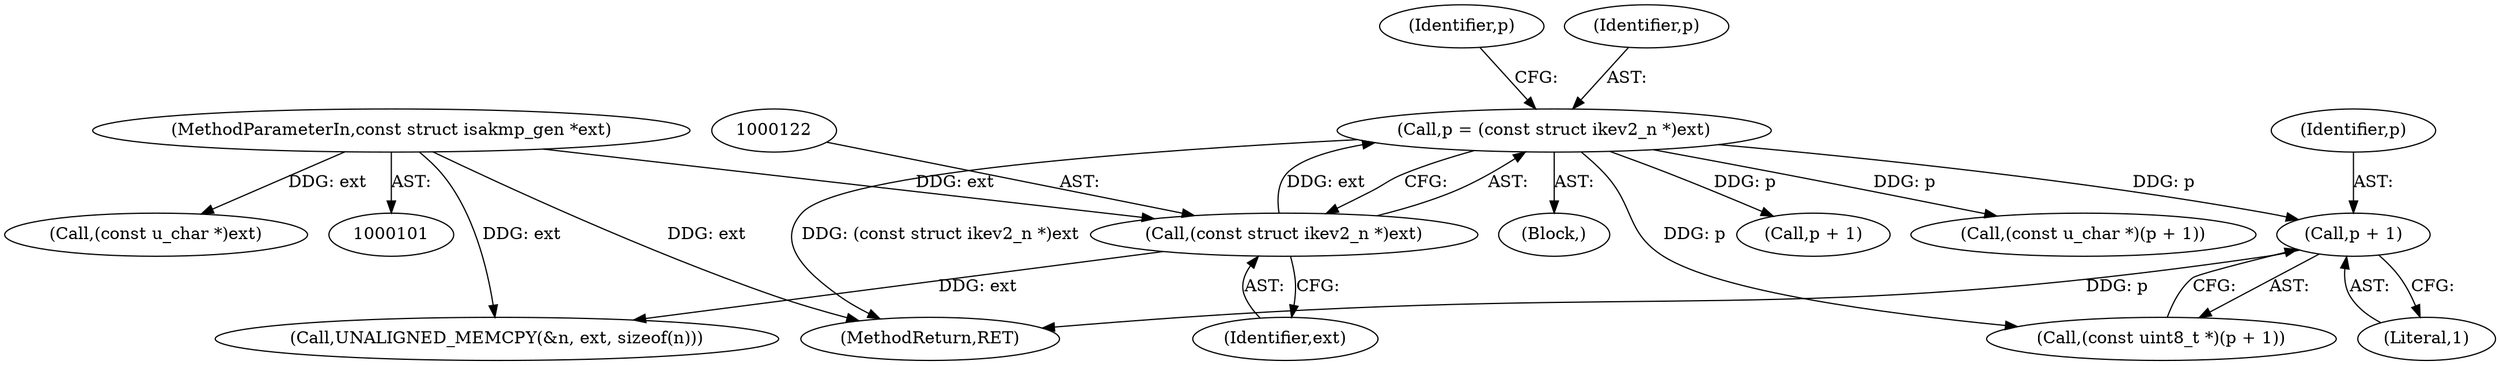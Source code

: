 digraph "0_tcpdump_c2ef693866beae071a24b45c49f9674af1df4028_2@pointer" {
"1000440" [label="(Call,p + 1)"];
"1000119" [label="(Call,p = (const struct ikev2_n *)ext)"];
"1000121" [label="(Call,(const struct ikev2_n *)ext)"];
"1000104" [label="(MethodParameterIn,const struct isakmp_gen *ext)"];
"1000441" [label="(Identifier,p)"];
"1000452" [label="(Call,p + 1)"];
"1000450" [label="(Call,(const u_char *)(p + 1))"];
"1000438" [label="(Call,(const uint8_t *)(p + 1))"];
"1000104" [label="(MethodParameterIn,const struct isakmp_gen *ext)"];
"1000111" [label="(Block,)"];
"1000126" [label="(Identifier,p)"];
"1000440" [label="(Call,p + 1)"];
"1000524" [label="(MethodReturn,RET)"];
"1000127" [label="(Call,UNALIGNED_MEMCPY(&n, ext, sizeof(n)))"];
"1000510" [label="(Call,(const u_char *)ext)"];
"1000120" [label="(Identifier,p)"];
"1000442" [label="(Literal,1)"];
"1000119" [label="(Call,p = (const struct ikev2_n *)ext)"];
"1000121" [label="(Call,(const struct ikev2_n *)ext)"];
"1000123" [label="(Identifier,ext)"];
"1000440" -> "1000438"  [label="AST: "];
"1000440" -> "1000442"  [label="CFG: "];
"1000441" -> "1000440"  [label="AST: "];
"1000442" -> "1000440"  [label="AST: "];
"1000438" -> "1000440"  [label="CFG: "];
"1000440" -> "1000524"  [label="DDG: p"];
"1000119" -> "1000440"  [label="DDG: p"];
"1000119" -> "1000111"  [label="AST: "];
"1000119" -> "1000121"  [label="CFG: "];
"1000120" -> "1000119"  [label="AST: "];
"1000121" -> "1000119"  [label="AST: "];
"1000126" -> "1000119"  [label="CFG: "];
"1000119" -> "1000524"  [label="DDG: (const struct ikev2_n *)ext"];
"1000121" -> "1000119"  [label="DDG: ext"];
"1000119" -> "1000438"  [label="DDG: p"];
"1000119" -> "1000450"  [label="DDG: p"];
"1000119" -> "1000452"  [label="DDG: p"];
"1000121" -> "1000123"  [label="CFG: "];
"1000122" -> "1000121"  [label="AST: "];
"1000123" -> "1000121"  [label="AST: "];
"1000104" -> "1000121"  [label="DDG: ext"];
"1000121" -> "1000127"  [label="DDG: ext"];
"1000104" -> "1000101"  [label="AST: "];
"1000104" -> "1000524"  [label="DDG: ext"];
"1000104" -> "1000127"  [label="DDG: ext"];
"1000104" -> "1000510"  [label="DDG: ext"];
}
